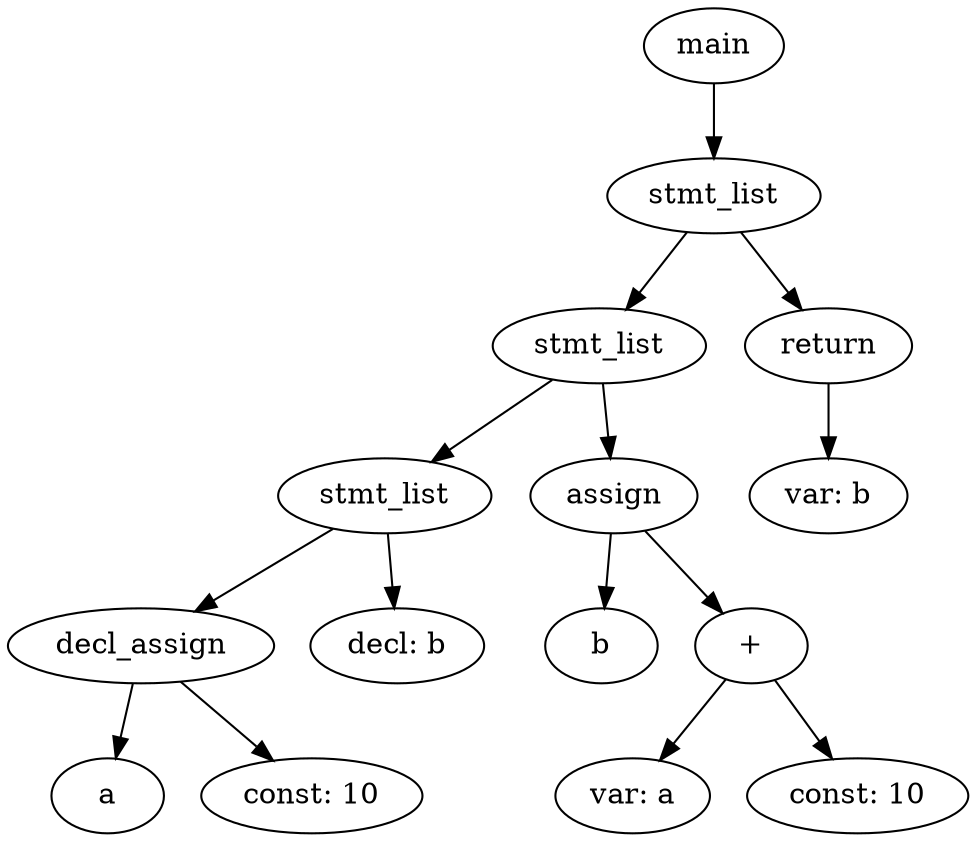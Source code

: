 digraph AST {
  node14 [label="main"];
  node13 [label="stmt_list"];
  node10 [label="stmt_list"];
  node4 [label="stmt_list"];
  node2 [label="decl_assign"];
  node1 [label="a"];
  node2 -> node1;
  node0 [label="const: 10"];
  node2 -> node0;
  node4 -> node2;
  node3 [label="decl: b"];
  node4 -> node3;
  node10 -> node4;
  node9 [label="assign"];
  node8 [label="b"];
  node9 -> node8;
  node7 [label="+"];
  node5 [label="var: a"];
  node7 -> node5;
  node6 [label="const: 10"];
  node7 -> node6;
  node9 -> node7;
  node10 -> node9;
  node13 -> node10;
  node12 [label="return"];
  node11 [label="var: b"];
  node12 -> node11;
  node13 -> node12;
  node14 -> node13;
}
